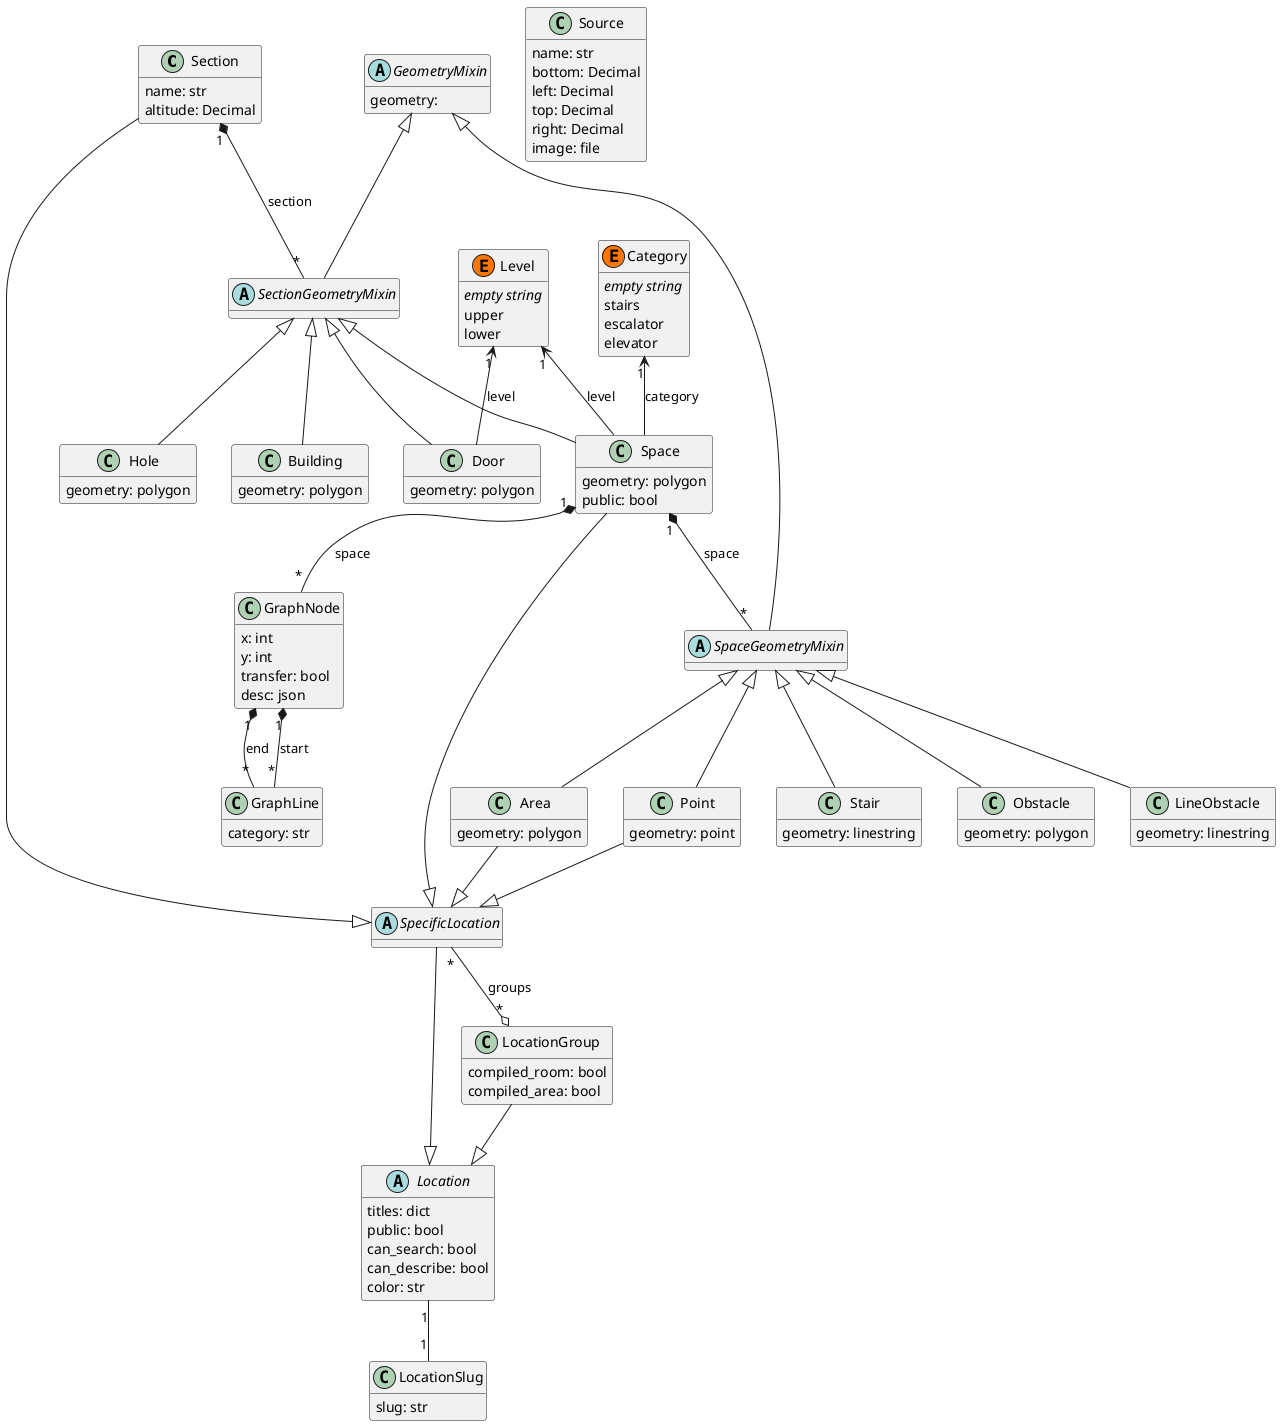 @startuml
class Section {
    name: str
    altitude: Decimal
}

class Source {
    name: str
    bottom: Decimal
    left: Decimal
    top: Decimal
    right: Decimal
    image: file
}

abstract class GeometryMixin {
    geometry:
}

abstract class SectionGeometryMixin {
}
GeometryMixin <|-- SectionGeometryMixin
Section "1" *-- "*" SectionGeometryMixin: section

class Building {
    geometry: polygon
}
SectionGeometryMixin <|-- Building

class Category << (E,#FF7700) >> {
    <i>empty string</i>
    stairs
    escalator
    elevator
}

class Level << (E,#FF7700) >> {
    <i>empty string</i>
    upper
    lower
}

class Space {
    geometry: polygon
    public: bool
}
SectionGeometryMixin <|-- Space
Category "1" <-- Space: category
Level "1" <-- Space: level

class Door {
    geometry: polygon
}
SectionGeometryMixin <|-- Door
Level "1" <-- Door: level

class Hole {
    geometry: polygon
}
SectionGeometryMixin <|-- Hole

abstract class SpaceGeometryMixin {
}
GeometryMixin <|-- SpaceGeometryMixin
Space "1" *-- "*" SpaceGeometryMixin: space

class Area {
    geometry: polygon
}
SpaceGeometryMixin <|-- Area

class Point {
    geometry: point
}
SpaceGeometryMixin <|-- Point

class Stair {
    geometry: linestring
}
SpaceGeometryMixin <|-- Stair

class Obstacle {
    geometry: polygon
}
SpaceGeometryMixin <|-- Obstacle

class LineObstacle {
    geometry: linestring
}
SpaceGeometryMixin <|-- LineObstacle

abstract class Location {
    titles: dict
    public: bool
    can_search: bool
    can_describe: bool
    color: str
}

abstract class SpecificLocation {

}
SpecificLocation --|> Location
Section --|> SpecificLocation
Space --|> SpecificLocation
Area --|> SpecificLocation
Point --|> SpecificLocation

class LocationGroup {
    compiled_room: bool
    compiled_area: bool
}
LocationGroup --|> Location
SpecificLocation "*" --o "*" LocationGroup: groups

class LocationSlug {
    slug: str
}

Location "1" -- "1" LocationSlug

class GraphNode {
    x: int
    y: int
    transfer: bool
    desc: json
}
Space "1" *-- "*" GraphNode: space

class GraphLine {
    category: str
}
GraphNode "1" *-- "*" GraphLine: start
GraphNode "1" *-- "*" GraphLine: end

hide methods

@enduml
